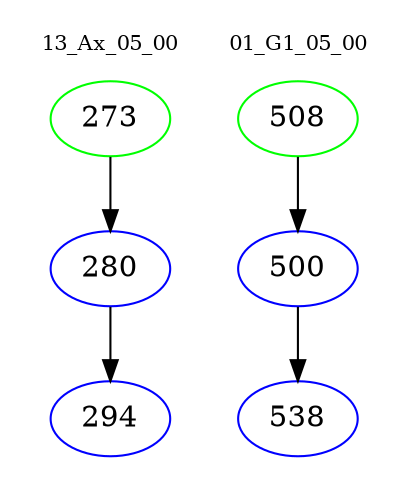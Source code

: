 digraph{
subgraph cluster_0 {
color = white
label = "13_Ax_05_00";
fontsize=10;
T0_273 [label="273", color="green"]
T0_273 -> T0_280 [color="black"]
T0_280 [label="280", color="blue"]
T0_280 -> T0_294 [color="black"]
T0_294 [label="294", color="blue"]
}
subgraph cluster_1 {
color = white
label = "01_G1_05_00";
fontsize=10;
T1_508 [label="508", color="green"]
T1_508 -> T1_500 [color="black"]
T1_500 [label="500", color="blue"]
T1_500 -> T1_538 [color="black"]
T1_538 [label="538", color="blue"]
}
}
